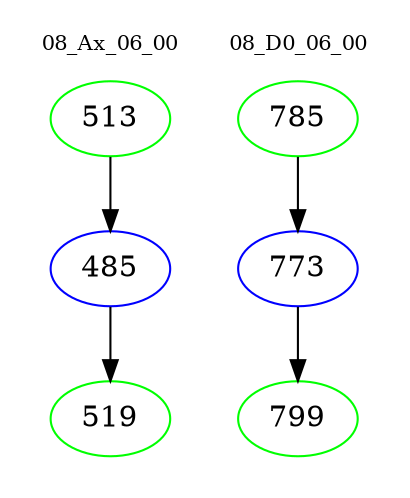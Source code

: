digraph{
subgraph cluster_0 {
color = white
label = "08_Ax_06_00";
fontsize=10;
T0_513 [label="513", color="green"]
T0_513 -> T0_485 [color="black"]
T0_485 [label="485", color="blue"]
T0_485 -> T0_519 [color="black"]
T0_519 [label="519", color="green"]
}
subgraph cluster_1 {
color = white
label = "08_D0_06_00";
fontsize=10;
T1_785 [label="785", color="green"]
T1_785 -> T1_773 [color="black"]
T1_773 [label="773", color="blue"]
T1_773 -> T1_799 [color="black"]
T1_799 [label="799", color="green"]
}
}
